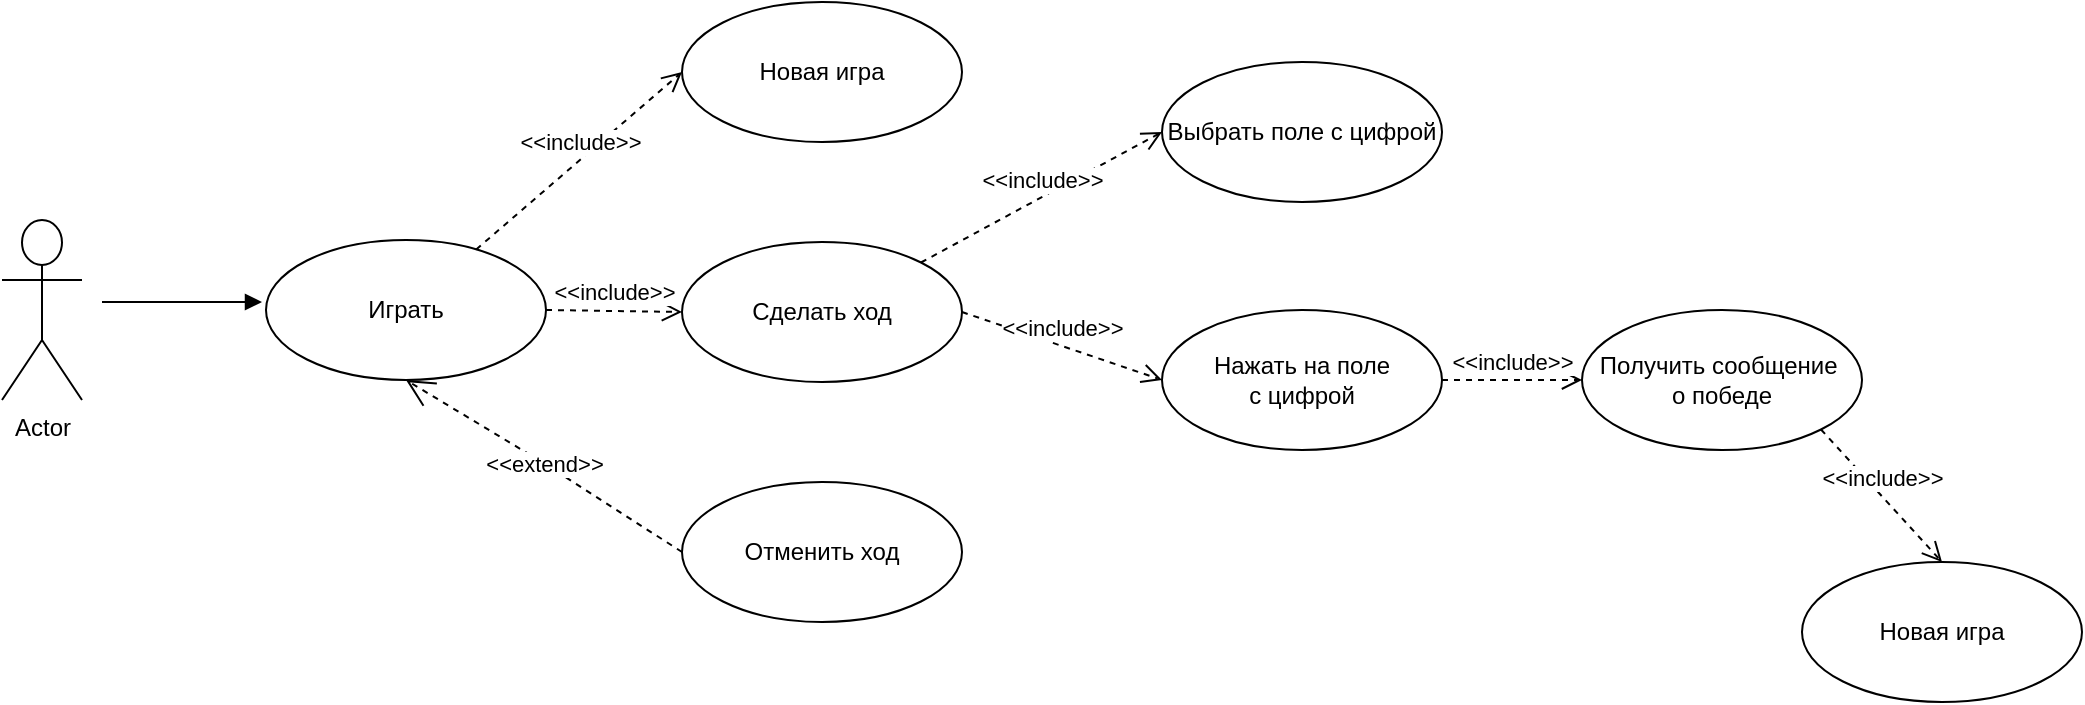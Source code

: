 <mxfile version="13.3.0" pages="6"><diagram id="0Lv9AnmTqt7qaaBPg3z2" name="Диаграмма вариантов использования"><mxGraphModel dx="1422" dy="714" grid="1" gridSize="10" guides="1" tooltips="1" connect="1" arrows="1" fold="1" page="1" pageScale="1" pageWidth="1169" pageHeight="827" math="0" shadow="0"><root><mxCell id="0"/><mxCell id="1" parent="0"/><mxCell id="8jf5GPaSeEy2hQEZ9Ql4-1" value="Actor" style="shape=umlActor;verticalLabelPosition=bottom;labelBackgroundColor=#ffffff;verticalAlign=top;html=1;" vertex="1" parent="1"><mxGeometry x="90" y="369" width="40" height="90" as="geometry"/></mxCell><mxCell id="8jf5GPaSeEy2hQEZ9Ql4-2" value="Играть" style="ellipse;whiteSpace=wrap;html=1;" vertex="1" parent="1"><mxGeometry x="222" y="379" width="140" height="70" as="geometry"/></mxCell><mxCell id="8jf5GPaSeEy2hQEZ9Ql4-3" value="Новая игра" style="ellipse;whiteSpace=wrap;html=1;direction=west;" vertex="1" parent="1"><mxGeometry x="430" y="260" width="140" height="70" as="geometry"/></mxCell><mxCell id="8jf5GPaSeEy2hQEZ9Ql4-5" value="Сделать ход" style="ellipse;whiteSpace=wrap;html=1;" vertex="1" parent="1"><mxGeometry x="430" y="380" width="140" height="70" as="geometry"/></mxCell><mxCell id="8jf5GPaSeEy2hQEZ9Ql4-6" value="Отменить ход" style="ellipse;whiteSpace=wrap;html=1;" vertex="1" parent="1"><mxGeometry x="430" y="500" width="140" height="70" as="geometry"/></mxCell><mxCell id="8jf5GPaSeEy2hQEZ9Ql4-7" value="Выбрать поле с цифрой" style="ellipse;whiteSpace=wrap;html=1;" vertex="1" parent="1"><mxGeometry x="670" y="290" width="140" height="70" as="geometry"/></mxCell><mxCell id="8jf5GPaSeEy2hQEZ9Ql4-8" value="Нажать на поле&lt;br&gt;с цифрой" style="ellipse;whiteSpace=wrap;html=1;" vertex="1" parent="1"><mxGeometry x="670" y="414" width="140" height="70" as="geometry"/></mxCell><mxCell id="8jf5GPaSeEy2hQEZ9Ql4-9" value="Получить сообщение&amp;nbsp;&lt;br&gt;о победе" style="ellipse;whiteSpace=wrap;html=1;" vertex="1" parent="1"><mxGeometry x="880" y="414" width="140" height="70" as="geometry"/></mxCell><mxCell id="8jf5GPaSeEy2hQEZ9Ql4-10" value="Новая игра" style="ellipse;whiteSpace=wrap;html=1;" vertex="1" parent="1"><mxGeometry x="990" y="540" width="140" height="70" as="geometry"/></mxCell><mxCell id="8jf5GPaSeEy2hQEZ9Ql4-11" value="" style="endArrow=block;endFill=1;html=1;edgeStyle=orthogonalEdgeStyle;align=left;verticalAlign=top;" edge="1" parent="1"><mxGeometry x="-1" relative="1" as="geometry"><mxPoint x="140" y="410" as="sourcePoint"/><mxPoint x="220" y="410" as="targetPoint"/><Array as="points"><mxPoint x="180" y="410"/><mxPoint x="180" y="410"/></Array></mxGeometry></mxCell><mxCell id="8jf5GPaSeEy2hQEZ9Ql4-14" value="&amp;lt;&amp;lt;extend&amp;gt;&amp;gt;" style="endArrow=open;endSize=12;dashed=1;html=1;entryX=0.5;entryY=1;entryDx=0;entryDy=0;exitX=0;exitY=0.5;exitDx=0;exitDy=0;" edge="1" parent="1" source="8jf5GPaSeEy2hQEZ9Ql4-6" target="8jf5GPaSeEy2hQEZ9Ql4-2"><mxGeometry width="160" relative="1" as="geometry"><mxPoint x="290" y="560" as="sourcePoint"/><mxPoint x="450" y="560" as="targetPoint"/><Array as="points"><mxPoint x="360" y="490"/></Array></mxGeometry></mxCell><mxCell id="8jf5GPaSeEy2hQEZ9Ql4-17" value="&amp;lt;&amp;lt;include&amp;gt;&amp;gt;" style="html=1;verticalAlign=bottom;endArrow=open;dashed=1;endSize=8;entryX=1;entryY=0.5;entryDx=0;entryDy=0;" edge="1" parent="1" source="8jf5GPaSeEy2hQEZ9Ql4-2" target="8jf5GPaSeEy2hQEZ9Ql4-3"><mxGeometry relative="1" as="geometry"><mxPoint x="380" y="360" as="sourcePoint"/><mxPoint x="260" y="280" as="targetPoint"/></mxGeometry></mxCell><mxCell id="8jf5GPaSeEy2hQEZ9Ql4-18" value="&amp;lt;&amp;lt;include&amp;gt;&amp;gt;" style="html=1;verticalAlign=bottom;endArrow=open;dashed=1;endSize=8;exitX=1;exitY=0.5;exitDx=0;exitDy=0;entryX=0;entryY=0.5;entryDx=0;entryDy=0;" edge="1" parent="1" source="8jf5GPaSeEy2hQEZ9Ql4-2" target="8jf5GPaSeEy2hQEZ9Ql4-5"><mxGeometry relative="1" as="geometry"><mxPoint x="470" y="450" as="sourcePoint"/><mxPoint x="390" y="450" as="targetPoint"/></mxGeometry></mxCell><mxCell id="8jf5GPaSeEy2hQEZ9Ql4-19" value="&amp;lt;&amp;lt;include&amp;gt;&amp;gt;" style="html=1;verticalAlign=bottom;endArrow=open;dashed=1;endSize=8;entryX=0;entryY=0.5;entryDx=0;entryDy=0;exitX=1;exitY=0.5;exitDx=0;exitDy=0;" edge="1" parent="1" source="8jf5GPaSeEy2hQEZ9Ql4-5" target="8jf5GPaSeEy2hQEZ9Ql4-8"><mxGeometry relative="1" as="geometry"><mxPoint x="760" y="620" as="sourcePoint"/><mxPoint x="680" y="620" as="targetPoint"/></mxGeometry></mxCell><mxCell id="8jf5GPaSeEy2hQEZ9Ql4-20" value="&amp;lt;&amp;lt;include&amp;gt;&amp;gt;" style="html=1;verticalAlign=bottom;endArrow=open;dashed=1;endSize=8;entryX=0;entryY=0.5;entryDx=0;entryDy=0;exitX=1;exitY=0;exitDx=0;exitDy=0;" edge="1" parent="1" source="8jf5GPaSeEy2hQEZ9Ql4-5" target="8jf5GPaSeEy2hQEZ9Ql4-7"><mxGeometry relative="1" as="geometry"><mxPoint x="570" y="410" as="sourcePoint"/><mxPoint x="730" y="600" as="targetPoint"/></mxGeometry></mxCell><mxCell id="8jf5GPaSeEy2hQEZ9Ql4-21" value="&amp;lt;&amp;lt;include&amp;gt;&amp;gt;" style="html=1;verticalAlign=bottom;endArrow=open;dashed=1;endSize=8;exitX=1;exitY=0.5;exitDx=0;exitDy=0;entryX=0;entryY=0.5;entryDx=0;entryDy=0;" edge="1" parent="1" source="8jf5GPaSeEy2hQEZ9Ql4-8" target="8jf5GPaSeEy2hQEZ9Ql4-9"><mxGeometry relative="1" as="geometry"><mxPoint x="770" y="550" as="sourcePoint"/><mxPoint x="690" y="550" as="targetPoint"/></mxGeometry></mxCell><mxCell id="8jf5GPaSeEy2hQEZ9Ql4-22" value="&amp;lt;&amp;lt;include&amp;gt;&amp;gt;" style="html=1;verticalAlign=bottom;endArrow=open;dashed=1;endSize=8;exitX=1;exitY=1;exitDx=0;exitDy=0;entryX=0.5;entryY=0;entryDx=0;entryDy=0;" edge="1" parent="1" source="8jf5GPaSeEy2hQEZ9Ql4-9" target="8jf5GPaSeEy2hQEZ9Ql4-10"><mxGeometry relative="1" as="geometry"><mxPoint x="1070" y="510" as="sourcePoint"/><mxPoint x="990" y="510" as="targetPoint"/></mxGeometry></mxCell></root></mxGraphModel></diagram><diagram id="GFH9IhJYxdIMwE82wyLu" name="Диаграмма деятельности сделать ход"><mxGraphModel dx="1422" dy="714" grid="1" gridSize="10" guides="1" tooltips="1" connect="1" arrows="1" fold="1" page="1" pageScale="1" pageWidth="827" pageHeight="1169" math="0" shadow="0"><root><mxCell id="eIe_uZfoniGTf-eKjfVR-0"/><mxCell id="eIe_uZfoniGTf-eKjfVR-1" parent="eIe_uZfoniGTf-eKjfVR-0"/><mxCell id="puetQ-RCycHQpwmjqh_I-6" value="" style="html=1;strokeColor=#000000;fillColor=none;" vertex="1" parent="eIe_uZfoniGTf-eKjfVR-1"><mxGeometry x="440" y="40" width="310" height="1050" as="geometry"/></mxCell><mxCell id="puetQ-RCycHQpwmjqh_I-5" value="" style="html=1;strokeColor=#000000;fillColor=none;" vertex="1" parent="eIe_uZfoniGTf-eKjfVR-1"><mxGeometry x="130" y="40" width="310" height="1050" as="geometry"/></mxCell><mxCell id="eIe_uZfoniGTf-eKjfVR-5" value="Графический&lt;br&gt;класс игры" style="html=1;" vertex="1" parent="eIe_uZfoniGTf-eKjfVR-1"><mxGeometry x="245" y="40" width="110" height="40" as="geometry"/></mxCell><mxCell id="eIe_uZfoniGTf-eKjfVR-6" value="Класс Game" style="html=1;" vertex="1" parent="eIe_uZfoniGTf-eKjfVR-1"><mxGeometry x="525" y="40" width="110" height="40" as="geometry"/></mxCell><mxCell id="eIe_uZfoniGTf-eKjfVR-9" value="" style="ellipse;html=1;shape=startState;fillColor=#000000;strokeColor=#ff0000;" vertex="1" parent="eIe_uZfoniGTf-eKjfVR-1"><mxGeometry x="285" y="100" width="30" height="30" as="geometry"/></mxCell><mxCell id="eIe_uZfoniGTf-eKjfVR-10" value="" style="edgeStyle=orthogonalEdgeStyle;html=1;verticalAlign=bottom;endArrow=open;endSize=8;strokeColor=#ff0000;" edge="1" source="eIe_uZfoniGTf-eKjfVR-9" parent="eIe_uZfoniGTf-eKjfVR-1"><mxGeometry relative="1" as="geometry"><mxPoint x="300" y="190" as="targetPoint"/></mxGeometry></mxCell><mxCell id="eIe_uZfoniGTf-eKjfVR-11" value="Получение позиции кнопки" style="rounded=1;whiteSpace=wrap;html=1;arcSize=40;fontColor=#000000;fillColor=#ffffc0;strokeColor=#ff0000;" vertex="1" parent="eIe_uZfoniGTf-eKjfVR-1"><mxGeometry x="240" y="190" width="120" height="40" as="geometry"/></mxCell><mxCell id="eIe_uZfoniGTf-eKjfVR-12" value="" style="edgeStyle=orthogonalEdgeStyle;html=1;verticalAlign=bottom;endArrow=open;endSize=8;strokeColor=#ff0000;entryX=0.5;entryY=0;entryDx=0;entryDy=0;exitX=0.5;exitY=1;exitDx=0;exitDy=0;" edge="1" source="eIe_uZfoniGTf-eKjfVR-11" parent="eIe_uZfoniGTf-eKjfVR-1" target="eIe_uZfoniGTf-eKjfVR-13"><mxGeometry relative="1" as="geometry"><mxPoint x="305" y="290" as="targetPoint"/></mxGeometry></mxCell><mxCell id="eIe_uZfoniGTf-eKjfVR-13" value="" style="rhombus;whiteSpace=wrap;html=1;fillColor=#ffffc0;strokeColor=#ff0000;" vertex="1" parent="eIe_uZfoniGTf-eKjfVR-1"><mxGeometry x="490" y="270" width="80" height="40" as="geometry"/></mxCell><mxCell id="eIe_uZfoniGTf-eKjfVR-14" value="Ход из данной области&lt;br&gt;&amp;nbsp;в пустое поле&lt;br&gt;&amp;nbsp;не возможен" style="edgeStyle=orthogonalEdgeStyle;html=1;align=left;verticalAlign=bottom;endArrow=open;endSize=8;strokeColor=#ff0000;entryX=1;entryY=0.5;entryDx=0;entryDy=0;" edge="1" source="eIe_uZfoniGTf-eKjfVR-13" parent="eIe_uZfoniGTf-eKjfVR-1" target="puetQ-RCycHQpwmjqh_I-2"><mxGeometry x="-0.783" y="-130" relative="1" as="geometry"><mxPoint x="670" y="260" as="targetPoint"/><Array as="points"><mxPoint x="700" y="290"/><mxPoint x="700" y="965"/></Array><mxPoint y="-10" as="offset"/></mxGeometry></mxCell><mxCell id="eIe_uZfoniGTf-eKjfVR-15" value="Ход из данной области&lt;br&gt;в пустое поле&lt;br&gt;возможен" style="edgeStyle=orthogonalEdgeStyle;html=1;align=left;verticalAlign=top;endArrow=open;endSize=8;strokeColor=#ff0000;exitX=0;exitY=0.5;exitDx=0;exitDy=0;" edge="1" source="eIe_uZfoniGTf-eKjfVR-13" parent="eIe_uZfoniGTf-eKjfVR-1" target="eIe_uZfoniGTf-eKjfVR-16"><mxGeometry x="-0.167" y="-130" relative="1" as="geometry"><mxPoint x="530" y="340" as="targetPoint"/><mxPoint y="-10" as="offset"/></mxGeometry></mxCell><mxCell id="eIe_uZfoniGTf-eKjfVR-16" value="" style="shape=line;html=1;strokeWidth=6;strokeColor=#ff0000;fillColor=none;" vertex="1" parent="eIe_uZfoniGTf-eKjfVR-1"><mxGeometry x="340" y="360" width="200" height="10" as="geometry"/></mxCell><mxCell id="eIe_uZfoniGTf-eKjfVR-17" value="" style="edgeStyle=orthogonalEdgeStyle;html=1;verticalAlign=bottom;endArrow=open;endSize=8;strokeColor=#ff0000;entryX=0.5;entryY=0;entryDx=0;entryDy=0;" edge="1" source="eIe_uZfoniGTf-eKjfVR-16" parent="eIe_uZfoniGTf-eKjfVR-1" target="eIe_uZfoniGTf-eKjfVR-19"><mxGeometry relative="1" as="geometry"><mxPoint x="300" y="400" as="targetPoint"/></mxGeometry></mxCell><mxCell id="eIe_uZfoniGTf-eKjfVR-19" value="Увеличить счетчик ходов" style="rounded=1;whiteSpace=wrap;html=1;arcSize=40;fontColor=#000000;fillColor=#ffffc0;strokeColor=#ff0000;" vertex="1" parent="eIe_uZfoniGTf-eKjfVR-1"><mxGeometry x="235" y="400" width="120" height="40" as="geometry"/></mxCell><mxCell id="eIe_uZfoniGTf-eKjfVR-20" value="" style="edgeStyle=orthogonalEdgeStyle;html=1;verticalAlign=bottom;endArrow=open;endSize=8;strokeColor=#ff0000;exitX=0.5;exitY=1;exitDx=0;exitDy=0;entryX=0.25;entryY=0.5;entryDx=0;entryDy=0;entryPerimeter=0;" edge="1" source="eIe_uZfoniGTf-eKjfVR-19" parent="eIe_uZfoniGTf-eKjfVR-1" target="eIe_uZfoniGTf-eKjfVR-27"><mxGeometry relative="1" as="geometry"><mxPoint x="441" y="510" as="targetPoint"/></mxGeometry></mxCell><mxCell id="eIe_uZfoniGTf-eKjfVR-21" value="Сделать ход" style="rounded=1;whiteSpace=wrap;html=1;arcSize=40;fontColor=#000000;fillColor=#ffffc0;strokeColor=#ff0000;" vertex="1" parent="eIe_uZfoniGTf-eKjfVR-1"><mxGeometry x="515" y="400" width="120" height="40" as="geometry"/></mxCell><mxCell id="eIe_uZfoniGTf-eKjfVR-22" value="" style="edgeStyle=orthogonalEdgeStyle;html=1;verticalAlign=bottom;endArrow=open;endSize=8;strokeColor=#ff0000;exitX=0.5;exitY=1;exitDx=0;exitDy=0;entryX=0.75;entryY=0.5;entryDx=0;entryDy=0;entryPerimeter=0;" edge="1" source="eIe_uZfoniGTf-eKjfVR-21" parent="eIe_uZfoniGTf-eKjfVR-1" target="eIe_uZfoniGTf-eKjfVR-27"><mxGeometry relative="1" as="geometry"><mxPoint x="490" y="490" as="targetPoint"/></mxGeometry></mxCell><mxCell id="eIe_uZfoniGTf-eKjfVR-24" value="" style="edgeStyle=orthogonalEdgeStyle;html=1;verticalAlign=bottom;endArrow=open;endSize=8;strokeColor=#ff0000;exitX=0.503;exitY=0.55;exitDx=0;exitDy=0;exitPerimeter=0;entryX=0.5;entryY=0;entryDx=0;entryDy=0;" edge="1" parent="eIe_uZfoniGTf-eKjfVR-1" source="eIe_uZfoniGTf-eKjfVR-16" target="eIe_uZfoniGTf-eKjfVR-21"><mxGeometry relative="1" as="geometry"><mxPoint x="580" y="390.4" as="targetPoint"/><mxPoint x="440.56" y="356.4" as="sourcePoint"/></mxGeometry></mxCell><mxCell id="eIe_uZfoniGTf-eKjfVR-27" value="" style="shape=line;html=1;strokeWidth=6;strokeColor=#ff0000;fillColor=none;" vertex="1" parent="eIe_uZfoniGTf-eKjfVR-1"><mxGeometry x="340" y="470" width="200" height="10" as="geometry"/></mxCell><mxCell id="eIe_uZfoniGTf-eKjfVR-28" value="" style="edgeStyle=orthogonalEdgeStyle;html=1;verticalAlign=bottom;endArrow=open;endSize=8;strokeColor=#ff0000;entryX=0.5;entryY=0;entryDx=0;entryDy=0;" edge="1" source="eIe_uZfoniGTf-eKjfVR-27" parent="eIe_uZfoniGTf-eKjfVR-1" target="eIe_uZfoniGTf-eKjfVR-29"><mxGeometry relative="1" as="geometry"><mxPoint x="440" y="585" as="targetPoint"/></mxGeometry></mxCell><mxCell id="eIe_uZfoniGTf-eKjfVR-29" value="Обновить поле кнопок" style="rounded=1;whiteSpace=wrap;html=1;arcSize=40;fontColor=#000000;fillColor=#ffffc0;strokeColor=#ff0000;" vertex="1" parent="eIe_uZfoniGTf-eKjfVR-1"><mxGeometry x="235" y="500" width="120" height="40" as="geometry"/></mxCell><mxCell id="eIe_uZfoniGTf-eKjfVR-30" value="" style="edgeStyle=orthogonalEdgeStyle;html=1;verticalAlign=bottom;endArrow=open;endSize=8;strokeColor=#ff0000;exitX=0.5;exitY=1;exitDx=0;exitDy=0;entryX=0.5;entryY=0;entryDx=0;entryDy=0;" edge="1" source="eIe_uZfoniGTf-eKjfVR-29" parent="eIe_uZfoniGTf-eKjfVR-1" target="BlKdnyvt65qEY7Gj4E27-0"><mxGeometry relative="1" as="geometry"><mxPoint x="290" y="600" as="targetPoint"/></mxGeometry></mxCell><mxCell id="eIe_uZfoniGTf-eKjfVR-31" value="" style="rhombus;whiteSpace=wrap;html=1;fillColor=#ffffc0;strokeColor=#ff0000;" vertex="1" parent="eIe_uZfoniGTf-eKjfVR-1"><mxGeometry x="515" y="710" width="80" height="40" as="geometry"/></mxCell><mxCell id="eIe_uZfoniGTf-eKjfVR-32" value="Игра не&lt;br&gt;&amp;nbsp;закончилась" style="edgeStyle=orthogonalEdgeStyle;html=1;align=left;verticalAlign=bottom;endArrow=open;endSize=8;strokeColor=#ff0000;entryX=0.5;entryY=0;entryDx=0;entryDy=0;" edge="1" source="eIe_uZfoniGTf-eKjfVR-31" parent="eIe_uZfoniGTf-eKjfVR-1" target="puetQ-RCycHQpwmjqh_I-2"><mxGeometry x="-0.854" y="-45" relative="1" as="geometry"><mxPoint x="370" y="920" as="targetPoint"/><Array as="points"><mxPoint x="640" y="730"/><mxPoint x="640" y="910"/><mxPoint x="290" y="910"/></Array><mxPoint as="offset"/></mxGeometry></mxCell><mxCell id="eIe_uZfoniGTf-eKjfVR-33" value="Игра закончилась" style="edgeStyle=orthogonalEdgeStyle;html=1;align=left;verticalAlign=top;endArrow=open;endSize=8;strokeColor=#ff0000;exitX=0;exitY=0.5;exitDx=0;exitDy=0;entryX=0.5;entryY=0;entryDx=0;entryDy=0;" edge="1" source="eIe_uZfoniGTf-eKjfVR-31" parent="eIe_uZfoniGTf-eKjfVR-1" target="puetQ-RCycHQpwmjqh_I-0"><mxGeometry x="-0.143" y="-20" relative="1" as="geometry"><mxPoint x="450" y="860" as="targetPoint"/><Array as="points"><mxPoint x="290" y="730"/></Array><mxPoint as="offset"/></mxGeometry></mxCell><mxCell id="puetQ-RCycHQpwmjqh_I-0" value="Вывод сообщения&lt;br&gt;о победе" style="rounded=1;whiteSpace=wrap;html=1;arcSize=40;fontColor=#000000;fillColor=#ffffc0;strokeColor=#ff0000;" vertex="1" parent="eIe_uZfoniGTf-eKjfVR-1"><mxGeometry x="230" y="750" width="120" height="40" as="geometry"/></mxCell><mxCell id="puetQ-RCycHQpwmjqh_I-1" value="" style="edgeStyle=orthogonalEdgeStyle;html=1;verticalAlign=bottom;endArrow=open;endSize=8;strokeColor=#ff0000;entryX=0.5;entryY=0;entryDx=0;entryDy=0;" edge="1" source="puetQ-RCycHQpwmjqh_I-0" parent="eIe_uZfoniGTf-eKjfVR-1" target="puetQ-RCycHQpwmjqh_I-2"><mxGeometry relative="1" as="geometry"><mxPoint x="290" y="880" as="targetPoint"/><Array as="points"/></mxGeometry></mxCell><mxCell id="puetQ-RCycHQpwmjqh_I-2" value="" style="ellipse;html=1;shape=endState;fillColor=#000000;strokeColor=#ff0000;" vertex="1" parent="eIe_uZfoniGTf-eKjfVR-1"><mxGeometry x="275" y="950" width="30" height="30" as="geometry"/></mxCell><mxCell id="puetQ-RCycHQpwmjqh_I-3" value="Сохранить данные&lt;br&gt;предыдущего хода" style="rounded=1;whiteSpace=wrap;html=1;arcSize=40;fontColor=#000000;fillColor=#ffffc0;strokeColor=#ff0000;" vertex="1" parent="eIe_uZfoniGTf-eKjfVR-1"><mxGeometry x="235" y="650" width="120" height="40" as="geometry"/></mxCell><mxCell id="puetQ-RCycHQpwmjqh_I-4" value="" style="edgeStyle=orthogonalEdgeStyle;html=1;verticalAlign=bottom;endArrow=open;endSize=8;strokeColor=#ff0000;entryX=0.5;entryY=0;entryDx=0;entryDy=0;exitX=0.5;exitY=1;exitDx=0;exitDy=0;" edge="1" source="puetQ-RCycHQpwmjqh_I-3" parent="eIe_uZfoniGTf-eKjfVR-1" target="eIe_uZfoniGTf-eKjfVR-31"><mxGeometry relative="1" as="geometry"><mxPoint x="290" y="740" as="targetPoint"/></mxGeometry></mxCell><mxCell id="BlKdnyvt65qEY7Gj4E27-0" value="Отобразить количество ходов" style="rounded=1;whiteSpace=wrap;html=1;arcSize=40;fontColor=#000000;fillColor=#ffffc0;strokeColor=#ff0000;" vertex="1" parent="eIe_uZfoniGTf-eKjfVR-1"><mxGeometry x="235" y="570" width="120" height="40" as="geometry"/></mxCell><mxCell id="BlKdnyvt65qEY7Gj4E27-1" value="" style="edgeStyle=orthogonalEdgeStyle;html=1;verticalAlign=bottom;endArrow=open;endSize=8;strokeColor=#ff0000;entryX=0.5;entryY=0;entryDx=0;entryDy=0;" edge="1" source="BlKdnyvt65qEY7Gj4E27-0" parent="eIe_uZfoniGTf-eKjfVR-1" target="puetQ-RCycHQpwmjqh_I-3"><mxGeometry relative="1" as="geometry"><mxPoint x="295" y="690" as="targetPoint"/></mxGeometry></mxCell></root></mxGraphModel></diagram><diagram id="8DCqz1Vqx-YF-ZzpJJOR" name="Диаграмма деятельности начать новую игру"><mxGraphModel dx="1422" dy="714" grid="1" gridSize="10" guides="1" tooltips="1" connect="1" arrows="1" fold="1" page="1" pageScale="1" pageWidth="827" pageHeight="1169" math="0" shadow="0"><root><mxCell id="zDUkvr-v489zYu1YiWXh-0"/><mxCell id="zDUkvr-v489zYu1YiWXh-1" parent="zDUkvr-v489zYu1YiWXh-0"/><mxCell id="jdQUJPghd0M3HhHMvyVf-1" value="Object" style="html=1;strokeColor=#000000;fillColor=none;" vertex="1" parent="zDUkvr-v489zYu1YiWXh-1"><mxGeometry x="120" y="40" width="320" height="780" as="geometry"/></mxCell><mxCell id="NwqsXIDqMng0loPCI8L1-1" value="" style="html=1;strokeColor=#000000;fillColor=none;" vertex="1" parent="zDUkvr-v489zYu1YiWXh-1"><mxGeometry x="440" y="40" width="320" height="780" as="geometry"/></mxCell><mxCell id="zDUkvr-v489zYu1YiWXh-2" value="" style="ellipse;html=1;shape=startState;fillColor=#000000;strokeColor=#ff0000;" vertex="1" parent="zDUkvr-v489zYu1YiWXh-1"><mxGeometry x="290" y="100" width="30" height="30" as="geometry"/></mxCell><mxCell id="zDUkvr-v489zYu1YiWXh-3" value="" style="edgeStyle=orthogonalEdgeStyle;html=1;verticalAlign=bottom;endArrow=open;endSize=8;strokeColor=#ff0000;entryX=0.5;entryY=0;entryDx=0;entryDy=0;" edge="1" source="zDUkvr-v489zYu1YiWXh-2" parent="zDUkvr-v489zYu1YiWXh-1" target="zDUkvr-v489zYu1YiWXh-4"><mxGeometry relative="1" as="geometry"><mxPoint x="305" y="170" as="targetPoint"/></mxGeometry></mxCell><mxCell id="zDUkvr-v489zYu1YiWXh-4" value="Скрыть кнопку&lt;br&gt;отмены ходы" style="rounded=1;whiteSpace=wrap;html=1;arcSize=40;fontColor=#000000;fillColor=#ffffc0;strokeColor=#ff0000;" vertex="1" parent="zDUkvr-v489zYu1YiWXh-1"><mxGeometry x="245" y="150" width="120" height="40" as="geometry"/></mxCell><mxCell id="zDUkvr-v489zYu1YiWXh-7" value="" style="edgeStyle=orthogonalEdgeStyle;html=1;verticalAlign=bottom;endArrow=open;endSize=8;strokeColor=#ff0000;entryX=0.5;entryY=0;entryDx=0;entryDy=0;" edge="1" source="zDUkvr-v489zYu1YiWXh-6" parent="zDUkvr-v489zYu1YiWXh-1" target="zDUkvr-v489zYu1YiWXh-8"><mxGeometry relative="1" as="geometry"><mxPoint x="305" y="410" as="targetPoint"/></mxGeometry></mxCell><mxCell id="zDUkvr-v489zYu1YiWXh-8" value="Сбросить таймер" style="rounded=1;whiteSpace=wrap;html=1;arcSize=40;fontColor=#000000;fillColor=#ffffc0;strokeColor=#ff0000;" vertex="1" parent="zDUkvr-v489zYu1YiWXh-1"><mxGeometry x="245" y="340" width="120" height="40" as="geometry"/></mxCell><mxCell id="zDUkvr-v489zYu1YiWXh-9" value="" style="edgeStyle=orthogonalEdgeStyle;html=1;verticalAlign=bottom;endArrow=open;endSize=8;strokeColor=#ff0000;entryX=0.5;entryY=0;entryDx=0;entryDy=0;" edge="1" source="zDUkvr-v489zYu1YiWXh-8" parent="zDUkvr-v489zYu1YiWXh-1" target="zDUkvr-v489zYu1YiWXh-10"><mxGeometry relative="1" as="geometry"><mxPoint x="320" y="540" as="targetPoint"/></mxGeometry></mxCell><mxCell id="zDUkvr-v489zYu1YiWXh-10" value="Запустить таймер" style="rounded=1;whiteSpace=wrap;html=1;arcSize=40;fontColor=#000000;fillColor=#ffffc0;strokeColor=#ff0000;" vertex="1" parent="zDUkvr-v489zYu1YiWXh-1"><mxGeometry x="245" y="400" width="120" height="40" as="geometry"/></mxCell><mxCell id="zDUkvr-v489zYu1YiWXh-11" value="" style="edgeStyle=orthogonalEdgeStyle;html=1;verticalAlign=bottom;endArrow=open;endSize=8;strokeColor=#ff0000;entryX=0.5;entryY=0;entryDx=0;entryDy=0;" edge="1" source="zDUkvr-v489zYu1YiWXh-10" parent="zDUkvr-v489zYu1YiWXh-1" target="ZFpQyRE3nAk0sf96TeTO-0"><mxGeometry relative="1" as="geometry"><mxPoint x="320" y="660" as="targetPoint"/></mxGeometry></mxCell><mxCell id="zDUkvr-v489zYu1YiWXh-12" value="&lt;font style=&quot;font-size: 10px&quot;&gt;Сбросить позиции кнопок до начального состояния&lt;/font&gt;" style="rounded=1;whiteSpace=wrap;html=1;arcSize=40;fontColor=#000000;fillColor=#ffffc0;strokeColor=#ff0000;" vertex="1" parent="zDUkvr-v489zYu1YiWXh-1"><mxGeometry x="460" y="510" width="130" height="50" as="geometry"/></mxCell><mxCell id="zDUkvr-v489zYu1YiWXh-13" value="" style="edgeStyle=orthogonalEdgeStyle;html=1;verticalAlign=bottom;endArrow=open;endSize=8;strokeColor=#ff0000;entryX=0.5;entryY=0;entryDx=0;entryDy=0;" edge="1" source="zDUkvr-v489zYu1YiWXh-12" parent="zDUkvr-v489zYu1YiWXh-1" target="zDUkvr-v489zYu1YiWXh-14"><mxGeometry relative="1" as="geometry"><mxPoint x="520" y="730" as="targetPoint"/></mxGeometry></mxCell><mxCell id="zDUkvr-v489zYu1YiWXh-14" value="30 раз случайным образом изменить позиции кнопок" style="rounded=1;whiteSpace=wrap;html=1;arcSize=40;fontColor=#000000;fillColor=#ffffc0;strokeColor=#ff0000;" vertex="1" parent="zDUkvr-v489zYu1YiWXh-1"><mxGeometry x="460" y="600" width="130" height="50" as="geometry"/></mxCell><mxCell id="zDUkvr-v489zYu1YiWXh-15" value="" style="edgeStyle=orthogonalEdgeStyle;html=1;verticalAlign=bottom;endArrow=open;endSize=8;strokeColor=#ff0000;entryX=0.5;entryY=0;entryDx=0;entryDy=0;exitX=0.5;exitY=1;exitDx=0;exitDy=0;" edge="1" source="zDUkvr-v489zYu1YiWXh-14" parent="zDUkvr-v489zYu1YiWXh-1" target="zDUkvr-v489zYu1YiWXh-16"><mxGeometry relative="1" as="geometry"><mxPoint x="360" y="820" as="targetPoint"/></mxGeometry></mxCell><mxCell id="zDUkvr-v489zYu1YiWXh-16" value="Обновить поле с кнопками" style="rounded=1;whiteSpace=wrap;html=1;arcSize=40;fontColor=#000000;fillColor=#ffffc0;strokeColor=#ff0000;" vertex="1" parent="zDUkvr-v489zYu1YiWXh-1"><mxGeometry x="230" y="680" width="120" height="40" as="geometry"/></mxCell><mxCell id="zDUkvr-v489zYu1YiWXh-17" value="" style="edgeStyle=orthogonalEdgeStyle;html=1;verticalAlign=bottom;endArrow=open;endSize=8;strokeColor=#ff0000;entryX=0.5;entryY=0;entryDx=0;entryDy=0;" edge="1" source="zDUkvr-v489zYu1YiWXh-16" parent="zDUkvr-v489zYu1YiWXh-1" target="zDUkvr-v489zYu1YiWXh-18"><mxGeometry relative="1" as="geometry"><mxPoint x="290" y="930" as="targetPoint"/></mxGeometry></mxCell><mxCell id="zDUkvr-v489zYu1YiWXh-18" value="" style="ellipse;html=1;shape=endState;fillColor=#000000;strokeColor=#ff0000;" vertex="1" parent="zDUkvr-v489zYu1YiWXh-1"><mxGeometry x="275" y="760" width="30" height="30" as="geometry"/></mxCell><mxCell id="zDUkvr-v489zYu1YiWXh-6" value="Сбросить счетчик&lt;br&gt;ходов" style="rounded=1;whiteSpace=wrap;html=1;arcSize=40;fontColor=#000000;fillColor=#ffffc0;strokeColor=#ff0000;" vertex="1" parent="zDUkvr-v489zYu1YiWXh-1"><mxGeometry x="245" y="280" width="120" height="40" as="geometry"/></mxCell><mxCell id="zDUkvr-v489zYu1YiWXh-19" value="" style="edgeStyle=orthogonalEdgeStyle;html=1;verticalAlign=bottom;endArrow=open;endSize=8;strokeColor=#ff0000;entryX=0.5;entryY=0;entryDx=0;entryDy=0;" edge="1" parent="zDUkvr-v489zYu1YiWXh-1" source="zDUkvr-v489zYu1YiWXh-4" target="ZFpQyRE3nAk0sf96TeTO-2"><mxGeometry relative="1" as="geometry"><mxPoint x="305" y="220" as="targetPoint"/><mxPoint x="305" y="210" as="sourcePoint"/></mxGeometry></mxCell><mxCell id="cUWIM0U1E_onZRR4NHal-0" value="Класс Game" style="html=1;" vertex="1" parent="zDUkvr-v489zYu1YiWXh-1"><mxGeometry x="545" y="40" width="110" height="40" as="geometry"/></mxCell><mxCell id="jdQUJPghd0M3HhHMvyVf-0" value="Графический&lt;br&gt;класс игры" style="html=1;" vertex="1" parent="zDUkvr-v489zYu1YiWXh-1"><mxGeometry x="225" y="40" width="110" height="40" as="geometry"/></mxCell><mxCell id="ZFpQyRE3nAk0sf96TeTO-0" value="Отобразить&lt;br&gt;количество ходов" style="rounded=1;whiteSpace=wrap;html=1;arcSize=40;fontColor=#000000;fillColor=#ffffc0;strokeColor=#ff0000;" vertex="1" parent="zDUkvr-v489zYu1YiWXh-1"><mxGeometry x="245" y="470" width="120" height="40" as="geometry"/></mxCell><mxCell id="ZFpQyRE3nAk0sf96TeTO-1" value="" style="edgeStyle=orthogonalEdgeStyle;html=1;verticalAlign=bottom;endArrow=open;endSize=8;strokeColor=#ff0000;entryX=0.5;entryY=0;entryDx=0;entryDy=0;" edge="1" source="ZFpQyRE3nAk0sf96TeTO-0" parent="zDUkvr-v489zYu1YiWXh-1" target="zDUkvr-v489zYu1YiWXh-12"><mxGeometry relative="1" as="geometry"><mxPoint x="305" y="585" as="targetPoint"/></mxGeometry></mxCell><mxCell id="ZFpQyRE3nAk0sf96TeTO-2" value="Создать хранилище для предыдущих ходов" style="rounded=1;whiteSpace=wrap;html=1;arcSize=40;fontColor=#000000;fillColor=#ffffc0;strokeColor=#ff0000;" vertex="1" parent="zDUkvr-v489zYu1YiWXh-1"><mxGeometry x="245" y="210" width="120" height="50" as="geometry"/></mxCell><mxCell id="ZFpQyRE3nAk0sf96TeTO-3" value="" style="edgeStyle=orthogonalEdgeStyle;html=1;verticalAlign=bottom;endArrow=open;endSize=8;strokeColor=#ff0000;entryX=0.5;entryY=0;entryDx=0;entryDy=0;" edge="1" source="ZFpQyRE3nAk0sf96TeTO-2" parent="zDUkvr-v489zYu1YiWXh-1" target="zDUkvr-v489zYu1YiWXh-6"><mxGeometry relative="1" as="geometry"><mxPoint x="180" y="310" as="targetPoint"/></mxGeometry></mxCell></root></mxGraphModel></diagram><diagram id="lM_dknhBgL-mmSSeg_2B" name="Диаграмма деятельности отменить ход"><mxGraphModel dx="1422" dy="714" grid="1" gridSize="10" guides="1" tooltips="1" connect="1" arrows="1" fold="1" page="1" pageScale="1" pageWidth="827" pageHeight="1169" math="0" shadow="0"><root><mxCell id="nD696NQDqG0R0X6Hgi-S-0"/><mxCell id="nD696NQDqG0R0X6Hgi-S-1" parent="nD696NQDqG0R0X6Hgi-S-0"/><mxCell id="1380Up_RAP2UU9HxZ3mf-2" value="" style="html=1;strokeColor=#000000;fillColor=none;" vertex="1" parent="nD696NQDqG0R0X6Hgi-S-1"><mxGeometry x="430" y="150" width="350" height="970" as="geometry"/></mxCell><mxCell id="1380Up_RAP2UU9HxZ3mf-1" value="" style="html=1;strokeColor=#000000;fillColor=none;" vertex="1" parent="nD696NQDqG0R0X6Hgi-S-1"><mxGeometry x="80" y="150" width="350" height="970" as="geometry"/></mxCell><mxCell id="4HImBFUV-4BMcoTtx98N-0" value="Получить данные о предыдущем ходе" style="rounded=1;whiteSpace=wrap;html=1;arcSize=40;fontColor=#000000;fillColor=#ffffc0;strokeColor=#ff0000;" vertex="1" parent="nD696NQDqG0R0X6Hgi-S-1"><mxGeometry x="230" y="270" width="120" height="40" as="geometry"/></mxCell><mxCell id="4HImBFUV-4BMcoTtx98N-1" value="" style="edgeStyle=orthogonalEdgeStyle;html=1;verticalAlign=bottom;endArrow=open;endSize=8;strokeColor=#ff0000;entryX=0.5;entryY=0;entryDx=0;entryDy=0;exitX=0.5;exitY=1;exitDx=0;exitDy=0;" edge="1" source="4HImBFUV-4BMcoTtx98N-0" parent="nD696NQDqG0R0X6Hgi-S-1" target="4HImBFUV-4BMcoTtx98N-4"><mxGeometry relative="1" as="geometry"><mxPoint x="280" y="400" as="targetPoint"/></mxGeometry></mxCell><mxCell id="4HImBFUV-4BMcoTtx98N-6" style="edgeStyle=orthogonalEdgeStyle;rounded=0;orthogonalLoop=1;jettySize=auto;html=1;exitX=0.5;exitY=1;exitDx=0;exitDy=0;entryX=0.5;entryY=1;entryDx=0;entryDy=0;" edge="1" parent="nD696NQDqG0R0X6Hgi-S-1" source="4HImBFUV-4BMcoTtx98N-2" target="4HImBFUV-4BMcoTtx98N-2"><mxGeometry relative="1" as="geometry"><mxPoint x="300" y="200" as="targetPoint"/></mxGeometry></mxCell><mxCell id="4HImBFUV-4BMcoTtx98N-2" value="" style="ellipse;html=1;shape=startState;fillColor=#000000;strokeColor=#ff0000;" vertex="1" parent="nD696NQDqG0R0X6Hgi-S-1"><mxGeometry x="275" y="200" width="30" height="30" as="geometry"/></mxCell><mxCell id="4HImBFUV-4BMcoTtx98N-3" value="" style="edgeStyle=orthogonalEdgeStyle;html=1;verticalAlign=bottom;endArrow=open;endSize=8;strokeColor=#ff0000;entryX=0.5;entryY=0;entryDx=0;entryDy=0;" edge="1" source="4HImBFUV-4BMcoTtx98N-2" parent="nD696NQDqG0R0X6Hgi-S-1" target="4HImBFUV-4BMcoTtx98N-0"><mxGeometry relative="1" as="geometry"><mxPoint x="280" y="280" as="targetPoint"/></mxGeometry></mxCell><mxCell id="4HImBFUV-4BMcoTtx98N-4" value="Обновить текущие данные на предыдущие" style="rounded=1;whiteSpace=wrap;html=1;arcSize=40;fontColor=#000000;fillColor=#ffffc0;strokeColor=#ff0000;" vertex="1" parent="nD696NQDqG0R0X6Hgi-S-1"><mxGeometry x="490" y="360" width="130" height="60" as="geometry"/></mxCell><mxCell id="4HImBFUV-4BMcoTtx98N-5" value="" style="edgeStyle=orthogonalEdgeStyle;html=1;verticalAlign=bottom;endArrow=open;endSize=8;strokeColor=#ff0000;entryX=0.5;entryY=0;entryDx=0;entryDy=0;" edge="1" source="4HImBFUV-4BMcoTtx98N-4" parent="nD696NQDqG0R0X6Hgi-S-1" target="4HImBFUV-4BMcoTtx98N-7"><mxGeometry relative="1" as="geometry"><mxPoint x="555" y="460" as="targetPoint"/></mxGeometry></mxCell><mxCell id="4HImBFUV-4BMcoTtx98N-7" value="Уменьшить количество ходов на единицу" style="rounded=1;whiteSpace=wrap;html=1;arcSize=40;fontColor=#000000;fillColor=#ffffc0;strokeColor=#ff0000;" vertex="1" parent="nD696NQDqG0R0X6Hgi-S-1"><mxGeometry x="230" y="440" width="130" height="50" as="geometry"/></mxCell><mxCell id="4HImBFUV-4BMcoTtx98N-8" value="" style="edgeStyle=orthogonalEdgeStyle;html=1;verticalAlign=bottom;endArrow=open;endSize=8;strokeColor=#ff0000;entryX=0.5;entryY=0;entryDx=0;entryDy=0;" edge="1" source="4HImBFUV-4BMcoTtx98N-7" parent="nD696NQDqG0R0X6Hgi-S-1" target="4HImBFUV-4BMcoTtx98N-9"><mxGeometry relative="1" as="geometry"><mxPoint x="300" y="520" as="targetPoint"/></mxGeometry></mxCell><mxCell id="4HImBFUV-4BMcoTtx98N-9" value="Отобразить колличество ходов" style="rounded=1;whiteSpace=wrap;html=1;arcSize=40;fontColor=#000000;fillColor=#ffffc0;strokeColor=#ff0000;" vertex="1" parent="nD696NQDqG0R0X6Hgi-S-1"><mxGeometry x="235" y="540" width="120" height="40" as="geometry"/></mxCell><mxCell id="4HImBFUV-4BMcoTtx98N-10" value="" style="edgeStyle=orthogonalEdgeStyle;html=1;verticalAlign=bottom;endArrow=open;endSize=8;strokeColor=#ff0000;entryX=0.5;entryY=0;entryDx=0;entryDy=0;" edge="1" source="4HImBFUV-4BMcoTtx98N-9" parent="nD696NQDqG0R0X6Hgi-S-1" target="4HImBFUV-4BMcoTtx98N-11"><mxGeometry relative="1" as="geometry"><mxPoint x="300" y="635" as="targetPoint"/></mxGeometry></mxCell><mxCell id="4HImBFUV-4BMcoTtx98N-11" value="Обновить поле кнопок" style="rounded=1;whiteSpace=wrap;html=1;arcSize=40;fontColor=#000000;fillColor=#ffffc0;strokeColor=#ff0000;" vertex="1" parent="nD696NQDqG0R0X6Hgi-S-1"><mxGeometry x="235" y="670" width="120" height="40" as="geometry"/></mxCell><mxCell id="4HImBFUV-4BMcoTtx98N-12" value="" style="edgeStyle=orthogonalEdgeStyle;html=1;verticalAlign=bottom;endArrow=open;endSize=8;strokeColor=#ff0000;entryX=0.5;entryY=0;entryDx=0;entryDy=0;" edge="1" source="4HImBFUV-4BMcoTtx98N-11" parent="nD696NQDqG0R0X6Hgi-S-1" target="m3cZ-tkkW_domD2nCkoI-0"><mxGeometry relative="1" as="geometry"><mxPoint x="295" y="750" as="targetPoint"/></mxGeometry></mxCell><mxCell id="m3cZ-tkkW_domD2nCkoI-0" value="" style="rhombus;whiteSpace=wrap;html=1;fillColor=#ffffc0;strokeColor=#ff0000;" vertex="1" parent="nD696NQDqG0R0X6Hgi-S-1"><mxGeometry x="255" y="800" width="80" height="40" as="geometry"/></mxCell><mxCell id="m3cZ-tkkW_domD2nCkoI-1" value="Счетчик ходов &amp;gt; 1" style="edgeStyle=orthogonalEdgeStyle;html=1;align=left;verticalAlign=bottom;endArrow=open;endSize=8;strokeColor=#ff0000;entryX=1;entryY=0.5;entryDx=0;entryDy=0;" edge="1" source="m3cZ-tkkW_domD2nCkoI-0" parent="nD696NQDqG0R0X6Hgi-S-1" target="m3cZ-tkkW_domD2nCkoI-7"><mxGeometry x="-1" relative="1" as="geometry"><mxPoint x="445" y="1050" as="targetPoint"/><Array as="points"><mxPoint x="475" y="820"/><mxPoint x="475" y="1055"/></Array></mxGeometry></mxCell><mxCell id="m3cZ-tkkW_domD2nCkoI-2" value="Счетчик ходов &amp;lt; 1" style="edgeStyle=orthogonalEdgeStyle;html=1;align=left;verticalAlign=top;endArrow=open;endSize=8;strokeColor=#ff0000;entryX=0.5;entryY=0;entryDx=0;entryDy=0;" edge="1" source="m3cZ-tkkW_domD2nCkoI-0" parent="nD696NQDqG0R0X6Hgi-S-1" target="m3cZ-tkkW_domD2nCkoI-3"><mxGeometry x="-1" y="10" relative="1" as="geometry"><mxPoint x="294" y="908" as="targetPoint"/><mxPoint as="offset"/></mxGeometry></mxCell><mxCell id="m3cZ-tkkW_domD2nCkoI-3" value="Сделать поле отмены хода неактивным" style="rounded=1;whiteSpace=wrap;html=1;arcSize=40;fontColor=#000000;fillColor=#ffffc0;strokeColor=#ff0000;" vertex="1" parent="nD696NQDqG0R0X6Hgi-S-1"><mxGeometry x="235" y="910" width="120" height="40" as="geometry"/></mxCell><mxCell id="m3cZ-tkkW_domD2nCkoI-4" value="" style="edgeStyle=orthogonalEdgeStyle;html=1;verticalAlign=bottom;endArrow=open;endSize=8;strokeColor=#ff0000;entryX=0.5;entryY=0;entryDx=0;entryDy=0;" edge="1" source="m3cZ-tkkW_domD2nCkoI-3" parent="nD696NQDqG0R0X6Hgi-S-1" target="m3cZ-tkkW_domD2nCkoI-7"><mxGeometry relative="1" as="geometry"><mxPoint x="315" y="1010" as="targetPoint"/></mxGeometry></mxCell><mxCell id="m3cZ-tkkW_domD2nCkoI-7" value="" style="ellipse;html=1;shape=endState;fillColor=#000000;strokeColor=#ff0000;" vertex="1" parent="nD696NQDqG0R0X6Hgi-S-1"><mxGeometry x="280" y="1040" width="30" height="30" as="geometry"/></mxCell><mxCell id="Ldgdz3dBZtJ7qPVzX0CC-0" value="Графический&lt;br&gt;класс игры" style="html=1;" vertex="1" parent="nD696NQDqG0R0X6Hgi-S-1"><mxGeometry x="190" y="150" width="110" height="40" as="geometry"/></mxCell><mxCell id="1380Up_RAP2UU9HxZ3mf-0" value="Класс Game" style="html=1;" vertex="1" parent="nD696NQDqG0R0X6Hgi-S-1"><mxGeometry x="560" y="150" width="110" height="40" as="geometry"/></mxCell></root></mxGraphModel></diagram><diagram id="fgiWFvRnnvW6T2j2oNxv" name="Диаграмма последовательности"><mxGraphModel dx="2031" dy="1020" grid="1" gridSize="10" guides="1" tooltips="1" connect="1" arrows="1" fold="1" page="1" pageScale="1" pageWidth="827" pageHeight="1169" math="0" shadow="0"><root><mxCell id="FaqQQ-F7D6S6106p0vtv-0"/><mxCell id="FaqQQ-F7D6S6106p0vtv-1" parent="FaqQQ-F7D6S6106p0vtv-0"/><mxCell id="ZGdX8OoBvnkgtzGZ8LBl-2" style="edgeStyle=orthogonalEdgeStyle;rounded=0;orthogonalLoop=1;jettySize=auto;html=1;strokeColor=#000000;dashed=1;endArrow=none;endFill=0;" edge="1" parent="FaqQQ-F7D6S6106p0vtv-1" source="FaqQQ-F7D6S6106p0vtv-4" target="FaqQQ-F7D6S6106p0vtv-7"><mxGeometry relative="1" as="geometry"/></mxCell><mxCell id="FaqQQ-F7D6S6106p0vtv-4" value=":Form1" style="html=1;strokeColor=#000000;fillColor=none;" vertex="1" parent="FaqQQ-F7D6S6106p0vtv-1"><mxGeometry x="160" y="30" width="120" height="50" as="geometry"/></mxCell><mxCell id="ZGdX8OoBvnkgtzGZ8LBl-5" style="edgeStyle=orthogonalEdgeStyle;rounded=0;orthogonalLoop=1;jettySize=auto;html=1;entryX=0.45;entryY=0.004;entryDx=0;entryDy=0;entryPerimeter=0;dashed=1;endArrow=none;endFill=0;strokeColor=#000000;" edge="1" parent="FaqQQ-F7D6S6106p0vtv-1" source="FaqQQ-F7D6S6106p0vtv-5" target="ZGdX8OoBvnkgtzGZ8LBl-3"><mxGeometry relative="1" as="geometry"/></mxCell><mxCell id="FaqQQ-F7D6S6106p0vtv-5" value=":Game" style="html=1;strokeColor=#000000;fillColor=none;" vertex="1" parent="FaqQQ-F7D6S6106p0vtv-1"><mxGeometry x="357.5" y="30" width="120" height="50" as="geometry"/></mxCell><mxCell id="ZGdX8OoBvnkgtzGZ8LBl-6" style="edgeStyle=orthogonalEdgeStyle;rounded=0;orthogonalLoop=1;jettySize=auto;html=1;dashed=1;endArrow=none;endFill=0;strokeColor=#000000;" edge="1" parent="FaqQQ-F7D6S6106p0vtv-1" source="FaqQQ-F7D6S6106p0vtv-6" target="ZGdX8OoBvnkgtzGZ8LBl-4"><mxGeometry relative="1" as="geometry"/></mxCell><mxCell id="FaqQQ-F7D6S6106p0vtv-6" value=":CaraTaker" style="html=1;strokeColor=#000000;fillColor=none;" vertex="1" parent="FaqQQ-F7D6S6106p0vtv-1"><mxGeometry x="557.5" y="30" width="120" height="50" as="geometry"/></mxCell><mxCell id="FaqQQ-F7D6S6106p0vtv-7" value="" style="html=1;points=[];perimeter=orthogonalPerimeter;strokeColor=#000000;fillColor=none;" vertex="1" parent="FaqQQ-F7D6S6106p0vtv-1"><mxGeometry x="212.5" y="120" width="15" height="300" as="geometry"/></mxCell><mxCell id="ZGdX8OoBvnkgtzGZ8LBl-3" value="" style="html=1;points=[];perimeter=orthogonalPerimeter;strokeColor=#000000;fillColor=none;" vertex="1" parent="FaqQQ-F7D6S6106p0vtv-1"><mxGeometry x="410" y="120" width="15" height="300" as="geometry"/></mxCell><mxCell id="ZGdX8OoBvnkgtzGZ8LBl-4" value="" style="html=1;points=[];perimeter=orthogonalPerimeter;strokeColor=#000000;fillColor=none;" vertex="1" parent="FaqQQ-F7D6S6106p0vtv-1"><mxGeometry x="610" y="190" width="15" height="1330" as="geometry"/></mxCell><mxCell id="ZGdX8OoBvnkgtzGZ8LBl-7" value="Создать игру" style="html=1;verticalAlign=bottom;startArrow=oval;startFill=1;endArrow=block;startSize=8;strokeColor=#000000;entryX=0.45;entryY=0;entryDx=0;entryDy=0;entryPerimeter=0;" edge="1" parent="FaqQQ-F7D6S6106p0vtv-1" target="ZGdX8OoBvnkgtzGZ8LBl-3"><mxGeometry width="60" relative="1" as="geometry"><mxPoint x="222" y="120" as="sourcePoint"/><mxPoint x="320" y="130" as="targetPoint"/><Array as="points"/></mxGeometry></mxCell><mxCell id="ZGdX8OoBvnkgtzGZ8LBl-8" value="Создать хранилище" style="html=1;verticalAlign=bottom;startArrow=oval;startFill=1;endArrow=block;startSize=8;strokeColor=#000000;entryX=0.2;entryY=-0.002;entryDx=0;entryDy=0;entryPerimeter=0;" edge="1" parent="FaqQQ-F7D6S6106p0vtv-1" target="ZGdX8OoBvnkgtzGZ8LBl-4"><mxGeometry width="60" relative="1" as="geometry"><mxPoint x="220" y="189" as="sourcePoint"/><mxPoint x="280" y="200" as="targetPoint"/></mxGeometry></mxCell><mxCell id="ZGdX8OoBvnkgtzGZ8LBl-18" value="Обновление кнопок" style="edgeStyle=orthogonalEdgeStyle;html=1;align=left;spacingLeft=2;endArrow=block;rounded=0;entryX=1;entryY=0;strokeColor=#000000;" edge="1" target="ZGdX8OoBvnkgtzGZ8LBl-17" parent="FaqQQ-F7D6S6106p0vtv-1"><mxGeometry relative="1" as="geometry"><mxPoint x="233" y="300" as="sourcePoint"/><Array as="points"><mxPoint x="228" y="300"/><mxPoint x="250" y="300"/><mxPoint x="250" y="330"/></Array></mxGeometry></mxCell><mxCell id="ZGdX8OoBvnkgtzGZ8LBl-17" value="" style="html=1;points=[];perimeter=orthogonalPerimeter;" vertex="1" parent="FaqQQ-F7D6S6106p0vtv-1"><mxGeometry x="220" y="330" width="12.5" height="40" as="geometry"/></mxCell><mxCell id="ZGdX8OoBvnkgtzGZ8LBl-19" value="" style="html=1;points=[];perimeter=orthogonalPerimeter;" vertex="1" parent="FaqQQ-F7D6S6106p0vtv-1"><mxGeometry x="420" y="260" width="12.5" height="40" as="geometry"/></mxCell><mxCell id="ZGdX8OoBvnkgtzGZ8LBl-20" value="Создать случайную&lt;br&gt;расстановку" style="edgeStyle=orthogonalEdgeStyle;html=1;align=left;spacingLeft=2;endArrow=block;rounded=0;entryX=1;entryY=0;" edge="1" target="ZGdX8OoBvnkgtzGZ8LBl-19" parent="FaqQQ-F7D6S6106p0vtv-1"><mxGeometry relative="1" as="geometry"><mxPoint x="426" y="210" as="sourcePoint"/><Array as="points"><mxPoint x="455" y="210"/><mxPoint x="455" y="260"/></Array></mxGeometry></mxCell><mxCell id="ZGdX8OoBvnkgtzGZ8LBl-22" value="" style="shape=umlLifeline;participant=umlActor;perimeter=lifelinePerimeter;whiteSpace=wrap;html=1;container=1;collapsible=0;recursiveResize=0;verticalAlign=top;spacingTop=36;labelBackgroundColor=#ffffff;outlineConnect=0;strokeColor=#000000;fillColor=none;" vertex="1" parent="FaqQQ-F7D6S6106p0vtv-1"><mxGeometry x="50" y="30" width="20" height="1490" as="geometry"/></mxCell><mxCell id="ZGdX8OoBvnkgtzGZ8LBl-27" value="Начать игру" style="html=1;verticalAlign=bottom;startArrow=oval;startFill=1;endArrow=block;startSize=8;strokeColor=#000000;entryX=-0.083;entryY=-0.001;entryDx=0;entryDy=0;entryPerimeter=0;" edge="1" parent="ZGdX8OoBvnkgtzGZ8LBl-22" target="FaqQQ-F7D6S6106p0vtv-7"><mxGeometry width="60" relative="1" as="geometry"><mxPoint x="10" y="90" as="sourcePoint"/><mxPoint x="70" y="90" as="targetPoint"/></mxGeometry></mxCell><mxCell id="ZGdX8OoBvnkgtzGZ8LBl-28" value="Показать результат" style="endArrow=open;endSize=12;dashed=1;html=1;strokeColor=#000000;exitX=0;exitY=1;exitDx=0;exitDy=0;exitPerimeter=0;" edge="1" parent="FaqQQ-F7D6S6106p0vtv-1" source="FaqQQ-F7D6S6106p0vtv-7" target="ZGdX8OoBvnkgtzGZ8LBl-22"><mxGeometry x="-0.051" y="-10" width="160" relative="1" as="geometry"><mxPoint x="140" y="480" as="sourcePoint"/><mxPoint x="300" y="430" as="targetPoint"/><mxPoint as="offset"/></mxGeometry></mxCell><mxCell id="ZGdX8OoBvnkgtzGZ8LBl-30" style="edgeStyle=orthogonalEdgeStyle;rounded=0;orthogonalLoop=1;jettySize=auto;html=1;strokeColor=#000000;dashed=1;endArrow=none;endFill=0;entryX=0.467;entryY=0.003;entryDx=0;entryDy=0;entryPerimeter=0;" edge="1" parent="FaqQQ-F7D6S6106p0vtv-1" target="ZGdX8OoBvnkgtzGZ8LBl-32"><mxGeometry relative="1" as="geometry"><mxPoint x="220" y="420" as="sourcePoint"/><mxPoint x="222" y="490" as="targetPoint"/><Array as="points"><mxPoint x="214" y="420"/><mxPoint x="222" y="420"/><mxPoint x="222" y="491"/></Array></mxGeometry></mxCell><mxCell id="ZGdX8OoBvnkgtzGZ8LBl-31" style="edgeStyle=orthogonalEdgeStyle;rounded=0;orthogonalLoop=1;jettySize=auto;html=1;strokeColor=#000000;dashed=1;endArrow=none;endFill=0;exitX=0.491;exitY=1.001;exitDx=0;exitDy=0;exitPerimeter=0;" edge="1" parent="FaqQQ-F7D6S6106p0vtv-1" target="ZGdX8OoBvnkgtzGZ8LBl-33"><mxGeometry relative="1" as="geometry"><mxPoint x="417.865" y="420.0" as="sourcePoint"/><mxPoint x="420" y="489.7" as="targetPoint"/><Array as="points"><mxPoint x="420" y="420"/></Array></mxGeometry></mxCell><mxCell id="jXnpjXbLDtKw2ipZqfYz-18" style="edgeStyle=orthogonalEdgeStyle;rounded=0;orthogonalLoop=1;jettySize=auto;html=1;endArrow=none;endFill=0;strokeColor=#000000;dashed=1;" edge="1" parent="FaqQQ-F7D6S6106p0vtv-1" source="ZGdX8OoBvnkgtzGZ8LBl-32" target="jXnpjXbLDtKw2ipZqfYz-17"><mxGeometry relative="1" as="geometry"/></mxCell><mxCell id="ZGdX8OoBvnkgtzGZ8LBl-32" value="" style="html=1;points=[];perimeter=orthogonalPerimeter;strokeColor=#000000;fillColor=none;" vertex="1" parent="FaqQQ-F7D6S6106p0vtv-1"><mxGeometry x="212.5" y="490" width="15" height="550" as="geometry"/></mxCell><mxCell id="jXnpjXbLDtKw2ipZqfYz-20" style="edgeStyle=orthogonalEdgeStyle;rounded=0;orthogonalLoop=1;jettySize=auto;html=1;entryX=0.317;entryY=0.001;entryDx=0;entryDy=0;entryPerimeter=0;dashed=1;endArrow=none;endFill=0;strokeColor=#000000;" edge="1" parent="FaqQQ-F7D6S6106p0vtv-1" source="ZGdX8OoBvnkgtzGZ8LBl-33" target="jXnpjXbLDtKw2ipZqfYz-19"><mxGeometry relative="1" as="geometry"/></mxCell><mxCell id="ZGdX8OoBvnkgtzGZ8LBl-33" value="" style="html=1;points=[];perimeter=orthogonalPerimeter;strokeColor=#000000;fillColor=none;" vertex="1" parent="FaqQQ-F7D6S6106p0vtv-1"><mxGeometry x="410" y="580" width="15" height="460" as="geometry"/></mxCell><mxCell id="ZGdX8OoBvnkgtzGZ8LBl-34" value="Сделать ход" style="html=1;verticalAlign=bottom;startArrow=oval;startFill=1;endArrow=block;startSize=8;strokeColor=#000000;" edge="1" parent="FaqQQ-F7D6S6106p0vtv-1" source="ZGdX8OoBvnkgtzGZ8LBl-22"><mxGeometry width="60" relative="1" as="geometry"><mxPoint x="90" y="520" as="sourcePoint"/><mxPoint x="212" y="490" as="targetPoint"/><Array as="points"><mxPoint x="110" y="490"/></Array></mxGeometry></mxCell><mxCell id="QsLzdaZ5NIsaaXHLeA3y-0" value="Получить номер кнопки" style="edgeStyle=orthogonalEdgeStyle;html=1;align=left;spacingLeft=2;endArrow=block;rounded=0;entryX=1;entryY=0;strokeColor=#000000;" edge="1" parent="FaqQQ-F7D6S6106p0vtv-1" target="QsLzdaZ5NIsaaXHLeA3y-1"><mxGeometry relative="1" as="geometry"><mxPoint x="233" y="500.03" as="sourcePoint"/><Array as="points"><mxPoint x="228" y="500.03"/><mxPoint x="250" y="500.03"/><mxPoint x="250" y="530.03"/></Array></mxGeometry></mxCell><mxCell id="QsLzdaZ5NIsaaXHLeA3y-1" value="" style="html=1;points=[];perimeter=orthogonalPerimeter;" vertex="1" parent="FaqQQ-F7D6S6106p0vtv-1"><mxGeometry x="220" y="510" width="12.5" height="40" as="geometry"/></mxCell><mxCell id="QsLzdaZ5NIsaaXHLeA3y-2" value="Передать данные новой кнопки" style="html=1;verticalAlign=bottom;startArrow=oval;startFill=1;endArrow=block;startSize=8;strokeColor=#000000;entryX=0.467;entryY=0;entryDx=0;entryDy=0;entryPerimeter=0;" edge="1" parent="FaqQQ-F7D6S6106p0vtv-1" target="ZGdX8OoBvnkgtzGZ8LBl-33"><mxGeometry width="60" relative="1" as="geometry"><mxPoint x="232" y="580" as="sourcePoint"/><mxPoint x="360" y="580" as="targetPoint"/></mxGeometry></mxCell><mxCell id="jXnpjXbLDtKw2ipZqfYz-0" value="Проверить на нахождение&amp;nbsp;&lt;br&gt;рядом с пустой кнопкой" style="edgeStyle=orthogonalEdgeStyle;html=1;align=left;spacingLeft=2;endArrow=block;rounded=0;entryX=1;entryY=0;strokeColor=#000000;exitX=1.025;exitY=0.183;exitDx=0;exitDy=0;exitPerimeter=0;" edge="1" parent="FaqQQ-F7D6S6106p0vtv-1" target="jXnpjXbLDtKw2ipZqfYz-1" source="ZGdX8OoBvnkgtzGZ8LBl-33"><mxGeometry relative="1" as="geometry"><mxPoint x="433" y="610" as="sourcePoint"/><Array as="points"><mxPoint x="425" y="609"/><mxPoint x="450" y="609"/><mxPoint x="450" y="640"/></Array></mxGeometry></mxCell><mxCell id="jXnpjXbLDtKw2ipZqfYz-1" value="" style="html=1;points=[];perimeter=orthogonalPerimeter;" vertex="1" parent="FaqQQ-F7D6S6106p0vtv-1"><mxGeometry x="420" y="640" width="12.5" height="40" as="geometry"/></mxCell><mxCell id="jXnpjXbLDtKw2ipZqfYz-4" value="Создать новую расстановку&amp;nbsp;&lt;br&gt;на основе&lt;br&gt;&amp;nbsp;полученных данных" style="edgeStyle=orthogonalEdgeStyle;html=1;align=left;spacingLeft=2;endArrow=block;rounded=0;entryX=1;entryY=0;strokeColor=#000000;" edge="1" parent="FaqQQ-F7D6S6106p0vtv-1" target="jXnpjXbLDtKw2ipZqfYz-5"><mxGeometry x="0.534" relative="1" as="geometry"><mxPoint x="424" y="730" as="sourcePoint"/><Array as="points"><mxPoint x="424" y="730"/><mxPoint x="450" y="730"/><mxPoint x="450" y="770"/></Array><mxPoint as="offset"/></mxGeometry></mxCell><mxCell id="jXnpjXbLDtKw2ipZqfYz-5" value="" style="html=1;points=[];perimeter=orthogonalPerimeter;" vertex="1" parent="FaqQQ-F7D6S6106p0vtv-1"><mxGeometry x="420" y="770" width="12.5" height="40" as="geometry"/></mxCell><mxCell id="jXnpjXbLDtKw2ipZqfYz-6" value="Передать данные о старом положении кнопок" style="html=1;verticalAlign=bottom;startArrow=oval;startFill=1;endArrow=block;startSize=8;strokeColor=#000000;exitX=1.146;exitY=0.379;exitDx=0;exitDy=0;exitPerimeter=0;" edge="1" parent="FaqQQ-F7D6S6106p0vtv-1" source="ZGdX8OoBvnkgtzGZ8LBl-32" target="ZGdX8OoBvnkgtzGZ8LBl-4"><mxGeometry width="60" relative="1" as="geometry"><mxPoint x="250" y="561" as="sourcePoint"/><mxPoint x="609" y="684" as="targetPoint"/><Array as="points"><mxPoint x="400" y="700"/></Array></mxGeometry></mxCell><mxCell id="jXnpjXbLDtKw2ipZqfYz-9" value="Обновление кнопок" style="edgeStyle=orthogonalEdgeStyle;html=1;align=left;spacingLeft=2;endArrow=block;rounded=0;entryX=1;entryY=0;strokeColor=#000000;exitX=1.005;exitY=0.681;exitDx=0;exitDy=0;exitPerimeter=0;" edge="1" parent="FaqQQ-F7D6S6106p0vtv-1" target="jXnpjXbLDtKw2ipZqfYz-10" source="ZGdX8OoBvnkgtzGZ8LBl-32"><mxGeometry x="0.345" relative="1" as="geometry"><mxPoint x="233" y="800" as="sourcePoint"/><Array as="points"><mxPoint x="233" y="810"/><mxPoint x="228" y="810"/><mxPoint x="250" y="810"/><mxPoint x="250" y="830"/></Array><mxPoint as="offset"/></mxGeometry></mxCell><mxCell id="jXnpjXbLDtKw2ipZqfYz-10" value="" style="html=1;points=[];perimeter=orthogonalPerimeter;" vertex="1" parent="FaqQQ-F7D6S6106p0vtv-1"><mxGeometry x="220" y="830" width="12.5" height="40" as="geometry"/></mxCell><mxCell id="jXnpjXbLDtKw2ipZqfYz-11" value="Проверка на выигрышное&lt;br&gt;положение кнопок" style="edgeStyle=orthogonalEdgeStyle;html=1;align=left;spacingLeft=2;endArrow=block;rounded=0;entryX=1;entryY=0;strokeColor=#000000;" edge="1" parent="FaqQQ-F7D6S6106p0vtv-1" target="jXnpjXbLDtKw2ipZqfYz-12"><mxGeometry relative="1" as="geometry"><mxPoint x="233" y="880" as="sourcePoint"/><Array as="points"><mxPoint x="228" y="880"/><mxPoint x="250" y="880"/><mxPoint x="250" y="910"/></Array></mxGeometry></mxCell><mxCell id="jXnpjXbLDtKw2ipZqfYz-12" value="" style="html=1;points=[];perimeter=orthogonalPerimeter;" vertex="1" parent="FaqQQ-F7D6S6106p0vtv-1"><mxGeometry x="220" y="910" width="12.5" height="40" as="geometry"/></mxCell><mxCell id="jXnpjXbLDtKw2ipZqfYz-13" value="Показать результат" style="endArrow=open;endSize=12;dashed=1;html=1;strokeColor=#000000;" edge="1" parent="FaqQQ-F7D6S6106p0vtv-1" source="ZGdX8OoBvnkgtzGZ8LBl-32" target="ZGdX8OoBvnkgtzGZ8LBl-22"><mxGeometry x="-0.051" y="-10" width="160" relative="1" as="geometry"><mxPoint x="212.5" y="960" as="sourcePoint"/><mxPoint x="59.5" y="960" as="targetPoint"/><mxPoint as="offset"/><Array as="points"><mxPoint x="140" y="1040"/></Array></mxGeometry></mxCell><mxCell id="jXnpjXbLDtKw2ipZqfYz-15" value="Увеличить счетчик ходов &lt;br&gt;на единицу" style="edgeStyle=orthogonalEdgeStyle;html=1;align=left;spacingLeft=2;endArrow=block;rounded=0;entryX=1;entryY=0;strokeColor=#000000;exitX=1.005;exitY=0.681;exitDx=0;exitDy=0;exitPerimeter=0;" edge="1" parent="FaqQQ-F7D6S6106p0vtv-1" target="jXnpjXbLDtKw2ipZqfYz-16"><mxGeometry x="0.345" relative="1" as="geometry"><mxPoint x="227.575" y="1014.55" as="sourcePoint"/><Array as="points"><mxPoint x="233" y="960"/><mxPoint x="228" y="960"/><mxPoint x="250" y="960"/><mxPoint x="250" y="980"/></Array><mxPoint as="offset"/></mxGeometry></mxCell><mxCell id="jXnpjXbLDtKw2ipZqfYz-16" value="" style="html=1;points=[];perimeter=orthogonalPerimeter;" vertex="1" parent="FaqQQ-F7D6S6106p0vtv-1"><mxGeometry x="220" y="980" width="12.5" height="40" as="geometry"/></mxCell><mxCell id="jXnpjXbLDtKw2ipZqfYz-17" value="" style="html=1;points=[];perimeter=orthogonalPerimeter;strokeColor=#000000;fillColor=none;" vertex="1" parent="FaqQQ-F7D6S6106p0vtv-1"><mxGeometry x="215" y="1120" width="10" height="400" as="geometry"/></mxCell><mxCell id="jXnpjXbLDtKw2ipZqfYz-19" value="" style="html=1;points=[];perimeter=orthogonalPerimeter;strokeColor=#000000;fillColor=none;" vertex="1" parent="FaqQQ-F7D6S6106p0vtv-1"><mxGeometry x="415" y="1180" width="10" height="340" as="geometry"/></mxCell><mxCell id="jXnpjXbLDtKw2ipZqfYz-21" value="Сделать отмену хода" style="html=1;verticalAlign=bottom;startArrow=oval;startFill=1;endArrow=block;startSize=8;dashed=1;strokeColor=#000000;entryX=0.2;entryY=-0.005;entryDx=0;entryDy=0;entryPerimeter=0;" edge="1" parent="FaqQQ-F7D6S6106p0vtv-1" source="ZGdX8OoBvnkgtzGZ8LBl-22" target="jXnpjXbLDtKw2ipZqfYz-17"><mxGeometry width="60" relative="1" as="geometry"><mxPoint x="130" y="1180" as="sourcePoint"/><mxPoint x="190" y="1180" as="targetPoint"/></mxGeometry></mxCell><mxCell id="jXnpjXbLDtKw2ipZqfYz-22" value="Передать данные о предыдущем ходе" style="html=1;verticalAlign=bottom;endArrow=open;dashed=1;endSize=8;strokeColor=#000000;exitX=0;exitY=0.729;exitDx=0;exitDy=0;exitPerimeter=0;entryX=1.25;entryY=0.101;entryDx=0;entryDy=0;entryPerimeter=0;" edge="1" parent="FaqQQ-F7D6S6106p0vtv-1" source="ZGdX8OoBvnkgtzGZ8LBl-4" target="jXnpjXbLDtKw2ipZqfYz-17"><mxGeometry relative="1" as="geometry"><mxPoint x="450" y="1160" as="sourcePoint"/><mxPoint x="370" y="1160" as="targetPoint"/></mxGeometry></mxCell><mxCell id="jXnpjXbLDtKw2ipZqfYz-23" value="Передать полученные данные" style="html=1;verticalAlign=bottom;startArrow=circle;startFill=1;endArrow=block;startSize=6;endSize=8;strokeColor=#000000;endFill=1;" edge="1" parent="FaqQQ-F7D6S6106p0vtv-1"><mxGeometry width="80" relative="1" as="geometry"><mxPoint x="220" y="1180" as="sourcePoint"/><mxPoint x="420" y="1179" as="targetPoint"/></mxGeometry></mxCell><mxCell id="jXnpjXbLDtKw2ipZqfYz-24" value="Создать новую расстановку&amp;nbsp;&lt;br&gt;на основе&lt;br&gt;&amp;nbsp;полученных данных" style="edgeStyle=orthogonalEdgeStyle;html=1;align=left;spacingLeft=2;endArrow=block;rounded=0;entryX=1;entryY=0;strokeColor=#000000;" edge="1" parent="FaqQQ-F7D6S6106p0vtv-1" target="jXnpjXbLDtKw2ipZqfYz-25"><mxGeometry x="0.534" relative="1" as="geometry"><mxPoint x="424" y="1190" as="sourcePoint"/><Array as="points"><mxPoint x="424" y="1190"/><mxPoint x="450" y="1190"/><mxPoint x="450" y="1230"/></Array><mxPoint as="offset"/></mxGeometry></mxCell><mxCell id="jXnpjXbLDtKw2ipZqfYz-25" value="" style="html=1;points=[];perimeter=orthogonalPerimeter;" vertex="1" parent="FaqQQ-F7D6S6106p0vtv-1"><mxGeometry x="420" y="1230" width="12.5" height="40" as="geometry"/></mxCell><mxCell id="jXnpjXbLDtKw2ipZqfYz-28" value="Обновление кнопок" style="edgeStyle=orthogonalEdgeStyle;html=1;align=left;spacingLeft=2;endArrow=block;rounded=0;entryX=1;entryY=0;strokeColor=#000000;exitX=0.978;exitY=0.376;exitDx=0;exitDy=0;exitPerimeter=0;" edge="1" parent="FaqQQ-F7D6S6106p0vtv-1" target="jXnpjXbLDtKw2ipZqfYz-29" source="jXnpjXbLDtKw2ipZqfYz-17"><mxGeometry x="0.345" relative="1" as="geometry"><mxPoint x="224" y="1270" as="sourcePoint"/><Array as="points"><mxPoint x="233" y="1270"/><mxPoint x="250" y="1270"/><mxPoint x="250" y="1290"/></Array><mxPoint as="offset"/></mxGeometry></mxCell><mxCell id="jXnpjXbLDtKw2ipZqfYz-29" value="" style="html=1;points=[];perimeter=orthogonalPerimeter;" vertex="1" parent="FaqQQ-F7D6S6106p0vtv-1"><mxGeometry x="220" y="1290" width="12.5" height="40" as="geometry"/></mxCell><mxCell id="jXnpjXbLDtKw2ipZqfYz-30" value="Уменьшение счетчик ходов &lt;br&gt;на единицу" style="edgeStyle=orthogonalEdgeStyle;html=1;align=left;spacingLeft=2;endArrow=block;rounded=0;entryX=1;entryY=0;strokeColor=#000000;exitX=1.05;exitY=0.582;exitDx=0;exitDy=0;exitPerimeter=0;" edge="1" parent="FaqQQ-F7D6S6106p0vtv-1" target="jXnpjXbLDtKw2ipZqfYz-31" source="jXnpjXbLDtKw2ipZqfYz-17"><mxGeometry x="0.345" relative="1" as="geometry"><mxPoint x="227.575" y="1404.55" as="sourcePoint"/><Array as="points"><mxPoint x="226" y="1350"/><mxPoint x="250" y="1350"/><mxPoint x="250" y="1370"/></Array><mxPoint as="offset"/></mxGeometry></mxCell><mxCell id="jXnpjXbLDtKw2ipZqfYz-31" value="" style="html=1;points=[];perimeter=orthogonalPerimeter;" vertex="1" parent="FaqQQ-F7D6S6106p0vtv-1"><mxGeometry x="220" y="1370" width="12.5" height="40" as="geometry"/></mxCell><mxCell id="jXnpjXbLDtKw2ipZqfYz-34" value="Показать результат" style="endArrow=open;endSize=12;dashed=1;html=1;strokeColor=#000000;" edge="1" parent="FaqQQ-F7D6S6106p0vtv-1" source="jXnpjXbLDtKw2ipZqfYz-17" target="ZGdX8OoBvnkgtzGZ8LBl-22"><mxGeometry x="0.097" y="-10" width="160" relative="1" as="geometry"><mxPoint x="440" y="1130" as="sourcePoint"/><mxPoint x="600" y="1130" as="targetPoint"/><Array as="points"><mxPoint x="160" y="1520"/></Array><mxPoint as="offset"/></mxGeometry></mxCell></root></mxGraphModel></diagram><diagram id="3H6rDE2DDB9OxoDtRQkY" name="Диаграмма классов"><mxGraphModel dx="1422" dy="714" grid="1" gridSize="10" guides="1" tooltips="1" connect="1" arrows="1" fold="1" page="1" pageScale="1" pageWidth="827" pageHeight="1169" math="0" shadow="0"><root><mxCell id="urIl73jN3tziw-HJ2PLp-0"/><mxCell id="urIl73jN3tziw-HJ2PLp-1" parent="urIl73jN3tziw-HJ2PLp-0"/><mxCell id="urIl73jN3tziw-HJ2PLp-6" value="Game" style="swimlane;fontStyle=1;align=center;verticalAlign=top;childLayout=stackLayout;horizontal=1;startSize=26;horizontalStack=0;resizeParent=1;resizeParentMax=0;resizeLast=0;collapsible=1;marginBottom=0;strokeColor=#000000;fillColor=none;" vertex="1" parent="urIl73jN3tziw-HJ2PLp-1"><mxGeometry x="520" y="84" width="280" height="300" as="geometry"/></mxCell><mxCell id="urIl73jN3tziw-HJ2PLp-7" value="-x0:int&#10;-y0:int&#10;-field:int[,]&#10;-size:int&#10;-rnd:Random" style="text;strokeColor=none;fillColor=none;align=left;verticalAlign=top;spacingLeft=4;spacingRight=4;overflow=hidden;rotatable=0;points=[[0,0.5],[1,0.5]];portConstraint=eastwest;" vertex="1" parent="urIl73jN3tziw-HJ2PLp-6"><mxGeometry y="26" width="280" height="84" as="geometry"/></mxCell><mxCell id="urIl73jN3tziw-HJ2PLp-8" value="" style="line;strokeWidth=1;fillColor=none;align=left;verticalAlign=middle;spacingTop=-1;spacingLeft=3;spacingRight=3;rotatable=0;labelPosition=right;points=[];portConstraint=eastwest;" vertex="1" parent="urIl73jN3tziw-HJ2PLp-6"><mxGeometry y="110" width="280" height="8" as="geometry"/></mxCell><mxCell id="urIl73jN3tziw-HJ2PLp-9" value="+Game(int a)&#10;+CoordinatesToPosition(int x, int y):int&#10;+PositionToCoordinates(int position, out int x, &#10;  out int y)&#10;+Start()&#10;+GetNumber(int position):int&#10;+Shift(int position)&#10;+chek(int pos):bool&#10;+ShiftRandom()&#10;+Check():bool&#10;+Save():Memento&#10;+Restore(Memento a)&#10;" style="text;strokeColor=none;fillColor=none;align=left;verticalAlign=top;spacingLeft=4;spacingRight=4;overflow=hidden;rotatable=0;points=[[0,0.5],[1,0.5]];portConstraint=eastwest;" vertex="1" parent="urIl73jN3tziw-HJ2PLp-6"><mxGeometry y="118" width="280" height="182" as="geometry"/></mxCell><mxCell id="urIl73jN3tziw-HJ2PLp-2" value="Form1" style="swimlane;fontStyle=1;align=center;verticalAlign=top;childLayout=stackLayout;horizontal=1;startSize=26;horizontalStack=0;resizeParent=1;resizeParentMax=0;resizeLast=0;collapsible=1;marginBottom=0;strokeColor=#000000;fillColor=none;" vertex="1" parent="urIl73jN3tziw-HJ2PLp-1"><mxGeometry x="90" y="90" width="380" height="470" as="geometry"/></mxCell><mxCell id="urIl73jN3tziw-HJ2PLp-3" value="-moves: int&#10;-game: Game&#10;-i: int &#10;-History: CaraTaker" style="text;strokeColor=none;fillColor=none;align=left;verticalAlign=top;spacingLeft=4;spacingRight=4;overflow=hidden;rotatable=0;points=[[0,0.5],[1,0.5]];portConstraint=eastwest;" vertex="1" parent="urIl73jN3tziw-HJ2PLp-2"><mxGeometry y="26" width="380" height="64" as="geometry"/></mxCell><mxCell id="urIl73jN3tziw-HJ2PLp-4" value="" style="line;strokeWidth=1;fillColor=none;align=left;verticalAlign=middle;spacingTop=-1;spacingLeft=3;spacingRight=3;rotatable=0;labelPosition=right;points=[];portConstraint=eastwest;" vertex="1" parent="urIl73jN3tziw-HJ2PLp-2"><mxGeometry y="90" width="380" height="8" as="geometry"/></mxCell><mxCell id="urIl73jN3tziw-HJ2PLp-5" value="+Fifteen()&#10;-GetButton(int index)&#10;-RefreshButtonField()&#10;-startMenu_Click(object sender, EventArgs e)&#10;-GameStart()&#10;-Fifteen_Load(object sender, EventArgs e)&#10;-UseButton(object sender, EventArgs e)&#10;-timer1_Tick(object sender, EventArgs e)&#10;-Win()&#10;-отменитьХодToolStripMenuItem_Click(object sender, EventArgs e)&#10;-button16_Click(object sender, EventArgs e)&#10;-button15_Click(object sender, EventArgs e)&#10;-button14_Click(object sender, EventArgs e)&#10;-button13_Click(object sender, EventArgs e)&#10;-button12_Click(object sender, EventArgs e)&#10;-button11_Click(object sender, EventArgs e)&#10;-button10_Click(object sender, EventArgs e)&#10;-button1_Click(object sender, EventArgs e)&#10;-button2_Click(object sender, EventArgs e)&#10;-button3_Click(object sender, EventArgs e)&#10;-button4_Click(object sender, EventArgs e)&#10;-button5_Click(object sender, EventArgs e)&#10;-button6_Click(object sender, EventArgs e)&#10;-button7_Click(object sender, EventArgs e)&#10;-button7_Click(object sender, EventArgs e)&#10;-button9_Click(object sender, EventArgs e)" style="text;strokeColor=none;fillColor=none;align=left;verticalAlign=top;spacingLeft=4;spacingRight=4;overflow=hidden;rotatable=0;points=[[0,0.5],[1,0.5]];portConstraint=eastwest;" vertex="1" parent="urIl73jN3tziw-HJ2PLp-2"><mxGeometry y="98" width="380" height="372" as="geometry"/></mxCell><mxCell id="urIl73jN3tziw-HJ2PLp-10" value="Memento" style="swimlane;fontStyle=1;align=center;verticalAlign=top;childLayout=stackLayout;horizontal=1;startSize=26;horizontalStack=0;resizeParent=1;resizeParentMax=0;resizeLast=0;collapsible=1;marginBottom=0;strokeColor=#000000;fillColor=none;" vertex="1" parent="urIl73jN3tziw-HJ2PLp-1"><mxGeometry x="90" y="640" width="270" height="156" as="geometry"/></mxCell><mxCell id="urIl73jN3tziw-HJ2PLp-11" value="+x0:int&#10;+y0:int &#10;+field:int[,] &#10;+size:int " style="text;strokeColor=none;fillColor=none;align=left;verticalAlign=top;spacingLeft=4;spacingRight=4;overflow=hidden;rotatable=0;points=[[0,0.5],[1,0.5]];portConstraint=eastwest;" vertex="1" parent="urIl73jN3tziw-HJ2PLp-10"><mxGeometry y="26" width="270" height="64" as="geometry"/></mxCell><mxCell id="hWSf_tSbxxzYkU6heMCM-5" value="1" style="text;align=center;fontStyle=1;verticalAlign=middle;spacingLeft=3;spacingRight=3;strokeColor=none;rotatable=0;points=[[0,0.5],[1,0.5]];portConstraint=eastwest;fillColor=none;" vertex="1" parent="urIl73jN3tziw-HJ2PLp-10"><mxGeometry y="90" width="270" height="26" as="geometry"/></mxCell><mxCell id="urIl73jN3tziw-HJ2PLp-12" value="" style="line;strokeWidth=1;fillColor=none;align=left;verticalAlign=middle;spacingTop=-1;spacingLeft=3;spacingRight=3;rotatable=0;labelPosition=right;points=[];portConstraint=eastwest;" vertex="1" parent="urIl73jN3tziw-HJ2PLp-10"><mxGeometry y="116" width="270" height="8" as="geometry"/></mxCell><mxCell id="urIl73jN3tziw-HJ2PLp-13" value="+Memento(int n ,int[,]fil, int x ,int y)" style="text;strokeColor=none;fillColor=none;align=left;verticalAlign=top;spacingLeft=4;spacingRight=4;overflow=hidden;rotatable=0;points=[[0,0.5],[1,0.5]];portConstraint=eastwest;" vertex="1" parent="urIl73jN3tziw-HJ2PLp-10"><mxGeometry y="124" width="270" height="32" as="geometry"/></mxCell><mxCell id="urIl73jN3tziw-HJ2PLp-18" value="CaraTaker" style="swimlane;fontStyle=1;align=center;verticalAlign=top;childLayout=stackLayout;horizontal=1;startSize=26;horizontalStack=0;resizeParent=1;resizeParentMax=0;resizeLast=0;collapsible=1;marginBottom=0;strokeColor=#000000;fillColor=none;" vertex="1" parent="urIl73jN3tziw-HJ2PLp-1"><mxGeometry x="580" y="520" width="160" height="86" as="geometry"/></mxCell><mxCell id="urIl73jN3tziw-HJ2PLp-19" value="+Save:Stack&lt;Memento&gt;" style="text;strokeColor=none;fillColor=none;align=left;verticalAlign=top;spacingLeft=4;spacingRight=4;overflow=hidden;rotatable=0;points=[[0,0.5],[1,0.5]];portConstraint=eastwest;" vertex="1" parent="urIl73jN3tziw-HJ2PLp-18"><mxGeometry y="26" width="160" height="26" as="geometry"/></mxCell><mxCell id="urIl73jN3tziw-HJ2PLp-20" value="" style="line;strokeWidth=1;fillColor=none;align=left;verticalAlign=middle;spacingTop=-1;spacingLeft=3;spacingRight=3;rotatable=0;labelPosition=right;points=[];portConstraint=eastwest;" vertex="1" parent="urIl73jN3tziw-HJ2PLp-18"><mxGeometry y="52" width="160" height="8" as="geometry"/></mxCell><mxCell id="urIl73jN3tziw-HJ2PLp-21" value="+CaraTaker()" style="text;strokeColor=none;fillColor=none;align=left;verticalAlign=top;spacingLeft=4;spacingRight=4;overflow=hidden;rotatable=0;points=[[0,0.5],[1,0.5]];portConstraint=eastwest;" vertex="1" parent="urIl73jN3tziw-HJ2PLp-18"><mxGeometry y="60" width="160" height="26" as="geometry"/></mxCell><mxCell id="urIl73jN3tziw-HJ2PLp-23" value="" style="endArrow=open;endSize=12;dashed=1;html=1;strokeColor=#000000;exitX=0;exitY=0.5;exitDx=0;exitDy=0;entryX=1;entryY=0.5;entryDx=0;entryDy=0;startArrow=diamond;startFill=0;startSize=12;" edge="1" parent="urIl73jN3tziw-HJ2PLp-1" source="urIl73jN3tziw-HJ2PLp-19" target="urIl73jN3tziw-HJ2PLp-11"><mxGeometry x="0.008" width="160" relative="1" as="geometry"><mxPoint x="450" y="660" as="sourcePoint"/><mxPoint x="610" y="660" as="targetPoint"/><Array as="points"><mxPoint x="500" y="559"/><mxPoint x="500" y="698"/></Array><mxPoint as="offset"/></mxGeometry></mxCell><mxCell id="urIl73jN3tziw-HJ2PLp-24" value="Передает" style="html=1;verticalAlign=bottom;endArrow=none;strokeColor=#000000;entryX=0.998;entryY=0.172;entryDx=0;entryDy=0;entryPerimeter=0;endFill=0;endSize=12;startSize=12;startArrow=open;startFill=0;" edge="1" parent="urIl73jN3tziw-HJ2PLp-1" target="urIl73jN3tziw-HJ2PLp-11"><mxGeometry width="80" relative="1" as="geometry"><mxPoint x="520" y="180" as="sourcePoint"/><mxPoint x="450" y="610" as="targetPoint"/><Array as="points"><mxPoint x="500" y="180"/><mxPoint x="480" y="180"/><mxPoint x="480" y="677"/></Array></mxGeometry></mxCell><mxCell id="hWSf_tSbxxzYkU6heMCM-0" value="Хранит" style="html=1;verticalAlign=bottom;endArrow=open;endSize=12;strokeColor=#000000;exitX=0;exitY=0.5;exitDx=0;exitDy=0;entryX=-0.003;entryY=1.135;entryDx=0;entryDy=0;endFill=0;startArrow=none;startFill=0;jumpSize=8;startSize=12;entryPerimeter=0;" edge="1" parent="urIl73jN3tziw-HJ2PLp-1" source="urIl73jN3tziw-HJ2PLp-3" target="urIl73jN3tziw-HJ2PLp-19"><mxGeometry relative="1" as="geometry"><mxPoint x="160" y="590" as="sourcePoint"/><mxPoint x="80" y="590" as="targetPoint"/><Array as="points"><mxPoint x="40" y="148"/><mxPoint x="40" y="420"/><mxPoint x="40" y="576"/></Array></mxGeometry></mxCell><mxCell id="hWSf_tSbxxzYkU6heMCM-1" value="Использует" style="endArrow=open;endSize=12;dashed=1;html=1;strokeColor=#000000;exitX=1;exitY=0.5;exitDx=0;exitDy=0;" edge="1" parent="urIl73jN3tziw-HJ2PLp-1" source="urIl73jN3tziw-HJ2PLp-3"><mxGeometry x="-0.23" y="18" width="160" relative="1" as="geometry"><mxPoint x="400" y="40" as="sourcePoint"/><mxPoint x="521" y="149" as="targetPoint"/><mxPoint as="offset"/></mxGeometry></mxCell><mxCell id="hWSf_tSbxxzYkU6heMCM-2" value="1" style="text;align=center;fontStyle=1;verticalAlign=middle;spacingLeft=3;spacingRight=3;strokeColor=none;rotatable=0;points=[[0,0.5],[1,0.5]];portConstraint=eastwest;fillColor=none;" vertex="1" parent="urIl73jN3tziw-HJ2PLp-1"><mxGeometry x="30" y="120" width="80" height="26" as="geometry"/></mxCell><mxCell id="hWSf_tSbxxzYkU6heMCM-3" value="0..*" style="text;align=center;fontStyle=1;verticalAlign=middle;spacingLeft=3;spacingRight=3;strokeColor=none;rotatable=0;points=[[0,0.5],[1,0.5]];portConstraint=eastwest;fillColor=none;" vertex="1" parent="urIl73jN3tziw-HJ2PLp-1"><mxGeometry x="510" y="572" width="80" height="26" as="geometry"/></mxCell><mxCell id="hWSf_tSbxxzYkU6heMCM-4" value="1" style="text;align=center;fontStyle=1;verticalAlign=middle;spacingLeft=3;spacingRight=3;strokeColor=none;rotatable=0;points=[[0,0.5],[1,0.5]];portConstraint=eastwest;fillColor=none;" vertex="1" parent="urIl73jN3tziw-HJ2PLp-1"><mxGeometry x="520" y="534" width="80" height="26" as="geometry"/></mxCell><mxCell id="hWSf_tSbxxzYkU6heMCM-6" value="1" style="text;align=center;fontStyle=1;verticalAlign=middle;spacingLeft=3;spacingRight=3;strokeColor=none;rotatable=0;points=[[0,0.5],[1,0.5]];portConstraint=eastwest;fillColor=none;" vertex="1" parent="urIl73jN3tziw-HJ2PLp-1"><mxGeometry x="470" y="146" width="80" height="26" as="geometry"/></mxCell><mxCell id="hWSf_tSbxxzYkU6heMCM-7" value="1" style="text;align=center;fontStyle=1;verticalAlign=middle;spacingLeft=3;spacingRight=3;strokeColor=none;rotatable=0;points=[[0,0.5],[1,0.5]];portConstraint=eastwest;fillColor=none;" vertex="1" parent="urIl73jN3tziw-HJ2PLp-1"><mxGeometry x="440" y="146" width="80" height="26" as="geometry"/></mxCell><mxCell id="hWSf_tSbxxzYkU6heMCM-8" value="1" style="text;align=center;fontStyle=1;verticalAlign=middle;spacingLeft=3;spacingRight=3;strokeColor=none;rotatable=0;points=[[0,0.5],[1,0.5]];portConstraint=eastwest;fillColor=none;" vertex="1" parent="urIl73jN3tziw-HJ2PLp-1"><mxGeometry x="334" y="700" width="80" height="26" as="geometry"/></mxCell><mxCell id="hWSf_tSbxxzYkU6heMCM-9" value="1" style="text;align=center;fontStyle=1;verticalAlign=middle;spacingLeft=3;spacingRight=3;strokeColor=none;rotatable=0;points=[[0,0.5],[1,0.5]];portConstraint=eastwest;fillColor=none;" vertex="1" parent="urIl73jN3tziw-HJ2PLp-1"><mxGeometry x="460" y="180" width="80" height="26" as="geometry"/></mxCell><mxCell id="hWSf_tSbxxzYkU6heMCM-11" value="0..*" style="text;align=center;fontStyle=1;verticalAlign=middle;spacingLeft=3;spacingRight=3;strokeColor=none;rotatable=0;points=[[0,0.5],[1,0.5]];portConstraint=eastwest;fillColor=none;" vertex="1" parent="urIl73jN3tziw-HJ2PLp-1"><mxGeometry x="340" y="650" width="80" height="26" as="geometry"/></mxCell></root></mxGraphModel></diagram></mxfile>